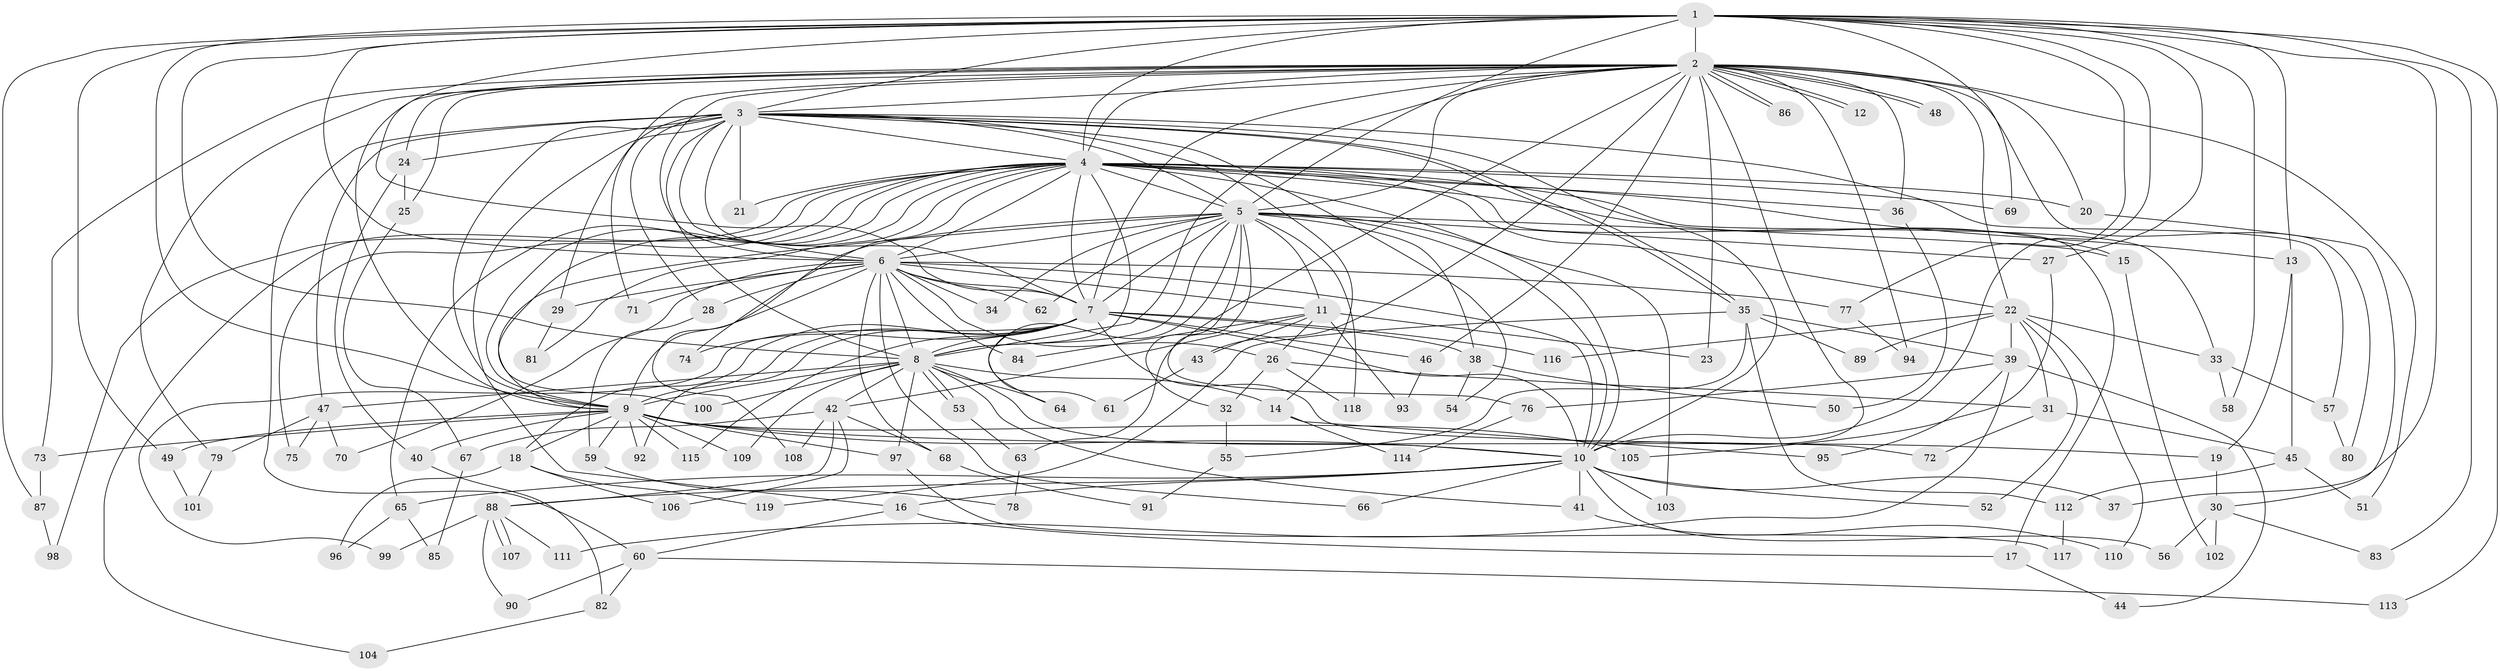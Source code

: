 // coarse degree distribution, {18: 0.028169014084507043, 1: 0.1267605633802817, 3: 0.19718309859154928, 27: 0.014084507042253521, 2: 0.4647887323943662, 4: 0.08450704225352113, 29: 0.014084507042253521, 9: 0.014084507042253521, 5: 0.028169014084507043, 6: 0.014084507042253521, 12: 0.014084507042253521}
// Generated by graph-tools (version 1.1) at 2025/46/03/04/25 21:46:48]
// undirected, 119 vertices, 263 edges
graph export_dot {
graph [start="1"]
  node [color=gray90,style=filled];
  1;
  2;
  3;
  4;
  5;
  6;
  7;
  8;
  9;
  10;
  11;
  12;
  13;
  14;
  15;
  16;
  17;
  18;
  19;
  20;
  21;
  22;
  23;
  24;
  25;
  26;
  27;
  28;
  29;
  30;
  31;
  32;
  33;
  34;
  35;
  36;
  37;
  38;
  39;
  40;
  41;
  42;
  43;
  44;
  45;
  46;
  47;
  48;
  49;
  50;
  51;
  52;
  53;
  54;
  55;
  56;
  57;
  58;
  59;
  60;
  61;
  62;
  63;
  64;
  65;
  66;
  67;
  68;
  69;
  70;
  71;
  72;
  73;
  74;
  75;
  76;
  77;
  78;
  79;
  80;
  81;
  82;
  83;
  84;
  85;
  86;
  87;
  88;
  89;
  90;
  91;
  92;
  93;
  94;
  95;
  96;
  97;
  98;
  99;
  100;
  101;
  102;
  103;
  104;
  105;
  106;
  107;
  108;
  109;
  110;
  111;
  112;
  113;
  114;
  115;
  116;
  117;
  118;
  119;
  1 -- 2;
  1 -- 3;
  1 -- 4;
  1 -- 5;
  1 -- 6;
  1 -- 7;
  1 -- 8;
  1 -- 9;
  1 -- 10;
  1 -- 13;
  1 -- 27;
  1 -- 37;
  1 -- 49;
  1 -- 58;
  1 -- 69;
  1 -- 77;
  1 -- 83;
  1 -- 87;
  1 -- 113;
  2 -- 3;
  2 -- 4;
  2 -- 5;
  2 -- 6;
  2 -- 7;
  2 -- 8;
  2 -- 9;
  2 -- 10;
  2 -- 12;
  2 -- 12;
  2 -- 20;
  2 -- 22;
  2 -- 23;
  2 -- 24;
  2 -- 25;
  2 -- 29;
  2 -- 36;
  2 -- 43;
  2 -- 46;
  2 -- 48;
  2 -- 48;
  2 -- 51;
  2 -- 63;
  2 -- 73;
  2 -- 79;
  2 -- 80;
  2 -- 86;
  2 -- 86;
  2 -- 94;
  3 -- 4;
  3 -- 5;
  3 -- 6;
  3 -- 7;
  3 -- 8;
  3 -- 9;
  3 -- 10;
  3 -- 14;
  3 -- 16;
  3 -- 21;
  3 -- 24;
  3 -- 28;
  3 -- 35;
  3 -- 35;
  3 -- 47;
  3 -- 54;
  3 -- 57;
  3 -- 60;
  3 -- 71;
  4 -- 5;
  4 -- 6;
  4 -- 7;
  4 -- 8;
  4 -- 9;
  4 -- 10;
  4 -- 13;
  4 -- 15;
  4 -- 17;
  4 -- 20;
  4 -- 21;
  4 -- 22;
  4 -- 33;
  4 -- 36;
  4 -- 65;
  4 -- 69;
  4 -- 74;
  4 -- 75;
  4 -- 81;
  4 -- 98;
  4 -- 100;
  4 -- 104;
  5 -- 6;
  5 -- 7;
  5 -- 8;
  5 -- 9;
  5 -- 10;
  5 -- 11;
  5 -- 15;
  5 -- 27;
  5 -- 32;
  5 -- 34;
  5 -- 38;
  5 -- 62;
  5 -- 64;
  5 -- 76;
  5 -- 103;
  5 -- 108;
  5 -- 118;
  6 -- 7;
  6 -- 8;
  6 -- 9;
  6 -- 10;
  6 -- 11;
  6 -- 26;
  6 -- 28;
  6 -- 29;
  6 -- 34;
  6 -- 62;
  6 -- 66;
  6 -- 68;
  6 -- 70;
  6 -- 71;
  6 -- 77;
  6 -- 84;
  7 -- 8;
  7 -- 9;
  7 -- 10;
  7 -- 18;
  7 -- 38;
  7 -- 46;
  7 -- 61;
  7 -- 72;
  7 -- 74;
  7 -- 92;
  7 -- 99;
  7 -- 115;
  7 -- 116;
  8 -- 9;
  8 -- 10;
  8 -- 14;
  8 -- 41;
  8 -- 42;
  8 -- 47;
  8 -- 53;
  8 -- 53;
  8 -- 64;
  8 -- 97;
  8 -- 100;
  8 -- 109;
  9 -- 10;
  9 -- 18;
  9 -- 19;
  9 -- 40;
  9 -- 49;
  9 -- 59;
  9 -- 73;
  9 -- 92;
  9 -- 97;
  9 -- 105;
  9 -- 109;
  9 -- 115;
  10 -- 16;
  10 -- 37;
  10 -- 41;
  10 -- 52;
  10 -- 56;
  10 -- 65;
  10 -- 66;
  10 -- 88;
  10 -- 103;
  11 -- 23;
  11 -- 26;
  11 -- 42;
  11 -- 43;
  11 -- 84;
  11 -- 93;
  13 -- 19;
  13 -- 45;
  14 -- 95;
  14 -- 114;
  15 -- 102;
  16 -- 17;
  16 -- 60;
  17 -- 44;
  18 -- 96;
  18 -- 106;
  18 -- 119;
  19 -- 30;
  20 -- 30;
  22 -- 31;
  22 -- 33;
  22 -- 39;
  22 -- 52;
  22 -- 89;
  22 -- 110;
  22 -- 116;
  24 -- 25;
  24 -- 40;
  25 -- 67;
  26 -- 31;
  26 -- 32;
  26 -- 118;
  27 -- 105;
  28 -- 59;
  29 -- 81;
  30 -- 56;
  30 -- 83;
  30 -- 102;
  31 -- 45;
  31 -- 72;
  32 -- 55;
  33 -- 57;
  33 -- 58;
  35 -- 39;
  35 -- 55;
  35 -- 89;
  35 -- 112;
  35 -- 119;
  36 -- 50;
  38 -- 50;
  38 -- 54;
  39 -- 44;
  39 -- 76;
  39 -- 95;
  39 -- 111;
  40 -- 82;
  41 -- 110;
  42 -- 67;
  42 -- 68;
  42 -- 88;
  42 -- 106;
  42 -- 108;
  43 -- 61;
  45 -- 51;
  45 -- 112;
  46 -- 93;
  47 -- 70;
  47 -- 75;
  47 -- 79;
  49 -- 101;
  53 -- 63;
  55 -- 91;
  57 -- 80;
  59 -- 78;
  60 -- 82;
  60 -- 90;
  60 -- 113;
  63 -- 78;
  65 -- 85;
  65 -- 96;
  67 -- 85;
  68 -- 91;
  73 -- 87;
  76 -- 114;
  77 -- 94;
  79 -- 101;
  82 -- 104;
  87 -- 98;
  88 -- 90;
  88 -- 99;
  88 -- 107;
  88 -- 107;
  88 -- 111;
  97 -- 117;
  112 -- 117;
}
